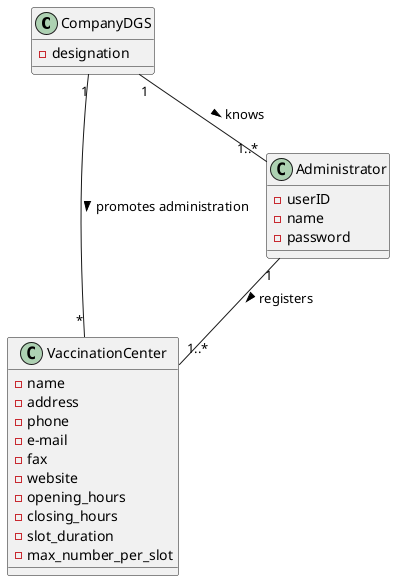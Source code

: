 @startuml
'https://plantuml.com/class-diagram

class CompanyDGS{
   -designation
}

class VaccinationCenter{
  -name
  -address
  -phone
  -e-mail
  -fax
  -website
  -opening_hours
  -closing_hours
  -slot_duration
  -max_number_per_slot
}

class Administrator{
  -userID
  -name
  -password
}

CompanyDGS "1" -- "*" VaccinationCenter: > promotes administration

CompanyDGS "1" -- "1..*" Administrator: > knows
Administrator "1" -- "1..*" VaccinationCenter: > registers

@enduml